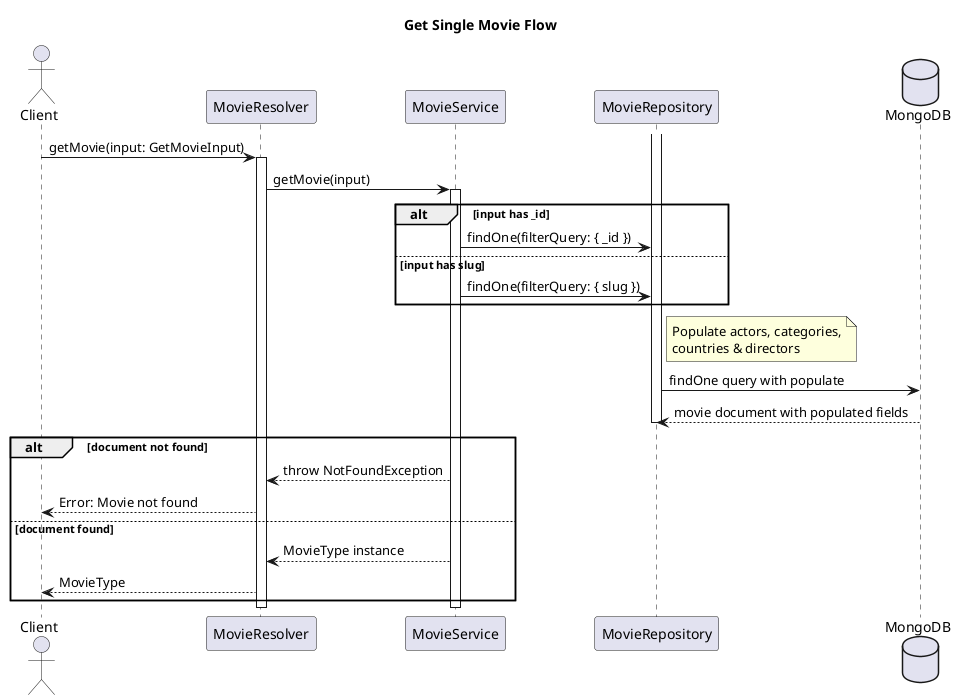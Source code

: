 @startuml Movie Get Single Flow

actor Client
participant MovieResolver
participant MovieService
participant MovieRepository
database MongoDB

title Get Single Movie Flow

Client -> MovieResolver: getMovie(input: GetMovieInput)
activate MovieResolver

MovieResolver -> MovieService: getMovie(input)
activate MovieService

alt input has _id
    MovieService -> MovieRepository: findOne(filterQuery: { _id })
else input has slug
    MovieService -> MovieRepository: findOne(filterQuery: { slug })
end

activate MovieRepository
note right of MovieRepository
  Populate actors, categories,
  countries & directors
end note

MovieRepository -> MongoDB: findOne query with populate
MongoDB --> MovieRepository: movie document with populated fields
deactivate MovieRepository

alt document not found
    MovieService --> MovieResolver: throw NotFoundException
    MovieResolver --> Client: Error: Movie not found
else document found
    MovieService --> MovieResolver: MovieType instance
    MovieResolver --> Client: MovieType
end

deactivate MovieService
deactivate MovieResolver

@enduml 